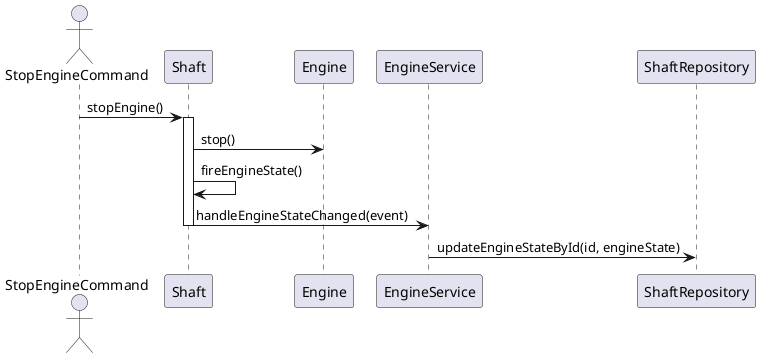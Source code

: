 @startuml

actor StopEngineCommand

StopEngineCommand -> Shaft: stopEngine()
activate Shaft
Shaft -> Engine: stop()
Shaft -> Shaft: fireEngineState()
Shaft -> EngineService: handleEngineStateChanged(event)
deactivate Shaft
EngineService -> ShaftRepository: updateEngineStateById(id, engineState)

@enduml
